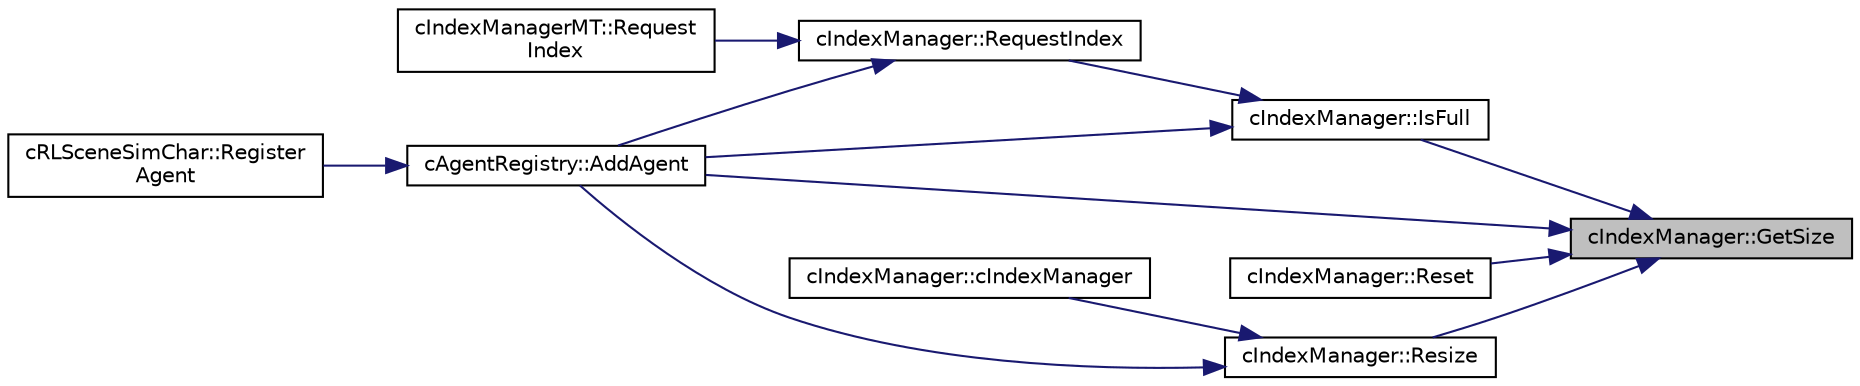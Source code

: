 digraph "cIndexManager::GetSize"
{
 // LATEX_PDF_SIZE
  edge [fontname="Helvetica",fontsize="10",labelfontname="Helvetica",labelfontsize="10"];
  node [fontname="Helvetica",fontsize="10",shape=record];
  rankdir="RL";
  Node1 [label="cIndexManager::GetSize",height=0.2,width=0.4,color="black", fillcolor="grey75", style="filled", fontcolor="black",tooltip=" "];
  Node1 -> Node2 [dir="back",color="midnightblue",fontsize="10",style="solid",fontname="Helvetica"];
  Node2 [label="cAgentRegistry::AddAgent",height=0.2,width=0.4,color="black", fillcolor="white", style="filled",URL="$classc_agent_registry.html#a6a1aefe12146c2d6979599b0d5f7f0d4",tooltip=" "];
  Node2 -> Node3 [dir="back",color="midnightblue",fontsize="10",style="solid",fontname="Helvetica"];
  Node3 [label="cRLSceneSimChar::Register\lAgent",height=0.2,width=0.4,color="black", fillcolor="white", style="filled",URL="$classc_r_l_scene_sim_char.html#aa1d445f6edb9cc5ee135a1523513c6cc",tooltip=" "];
  Node1 -> Node4 [dir="back",color="midnightblue",fontsize="10",style="solid",fontname="Helvetica"];
  Node4 [label="cIndexManager::IsFull",height=0.2,width=0.4,color="black", fillcolor="white", style="filled",URL="$classc_index_manager.html#a8f31f15c47b2de7612959049c27ae035",tooltip=" "];
  Node4 -> Node2 [dir="back",color="midnightblue",fontsize="10",style="solid",fontname="Helvetica"];
  Node4 -> Node5 [dir="back",color="midnightblue",fontsize="10",style="solid",fontname="Helvetica"];
  Node5 [label="cIndexManager::RequestIndex",height=0.2,width=0.4,color="black", fillcolor="white", style="filled",URL="$classc_index_manager.html#a35b34ac2109fb2a0dff32a99bbf6e38c",tooltip=" "];
  Node5 -> Node2 [dir="back",color="midnightblue",fontsize="10",style="solid",fontname="Helvetica"];
  Node5 -> Node6 [dir="back",color="midnightblue",fontsize="10",style="solid",fontname="Helvetica"];
  Node6 [label="cIndexManagerMT::Request\lIndex",height=0.2,width=0.4,color="black", fillcolor="white", style="filled",URL="$classc_index_manager_m_t.html#a1cdce67a4ec29dd21d3f0014cdf7aefa",tooltip=" "];
  Node1 -> Node7 [dir="back",color="midnightblue",fontsize="10",style="solid",fontname="Helvetica"];
  Node7 [label="cIndexManager::Reset",height=0.2,width=0.4,color="black", fillcolor="white", style="filled",URL="$classc_index_manager.html#aae10755e5e71db9aa355e29c15eaae33",tooltip=" "];
  Node1 -> Node8 [dir="back",color="midnightblue",fontsize="10",style="solid",fontname="Helvetica"];
  Node8 [label="cIndexManager::Resize",height=0.2,width=0.4,color="black", fillcolor="white", style="filled",URL="$classc_index_manager.html#a9ff59dae33046920b3763fee89b6b448",tooltip=" "];
  Node8 -> Node2 [dir="back",color="midnightblue",fontsize="10",style="solid",fontname="Helvetica"];
  Node8 -> Node9 [dir="back",color="midnightblue",fontsize="10",style="solid",fontname="Helvetica"];
  Node9 [label="cIndexManager::cIndexManager",height=0.2,width=0.4,color="black", fillcolor="white", style="filled",URL="$classc_index_manager.html#a9e9df568adb3fbac26b0f0dc8ee014e1",tooltip=" "];
}
